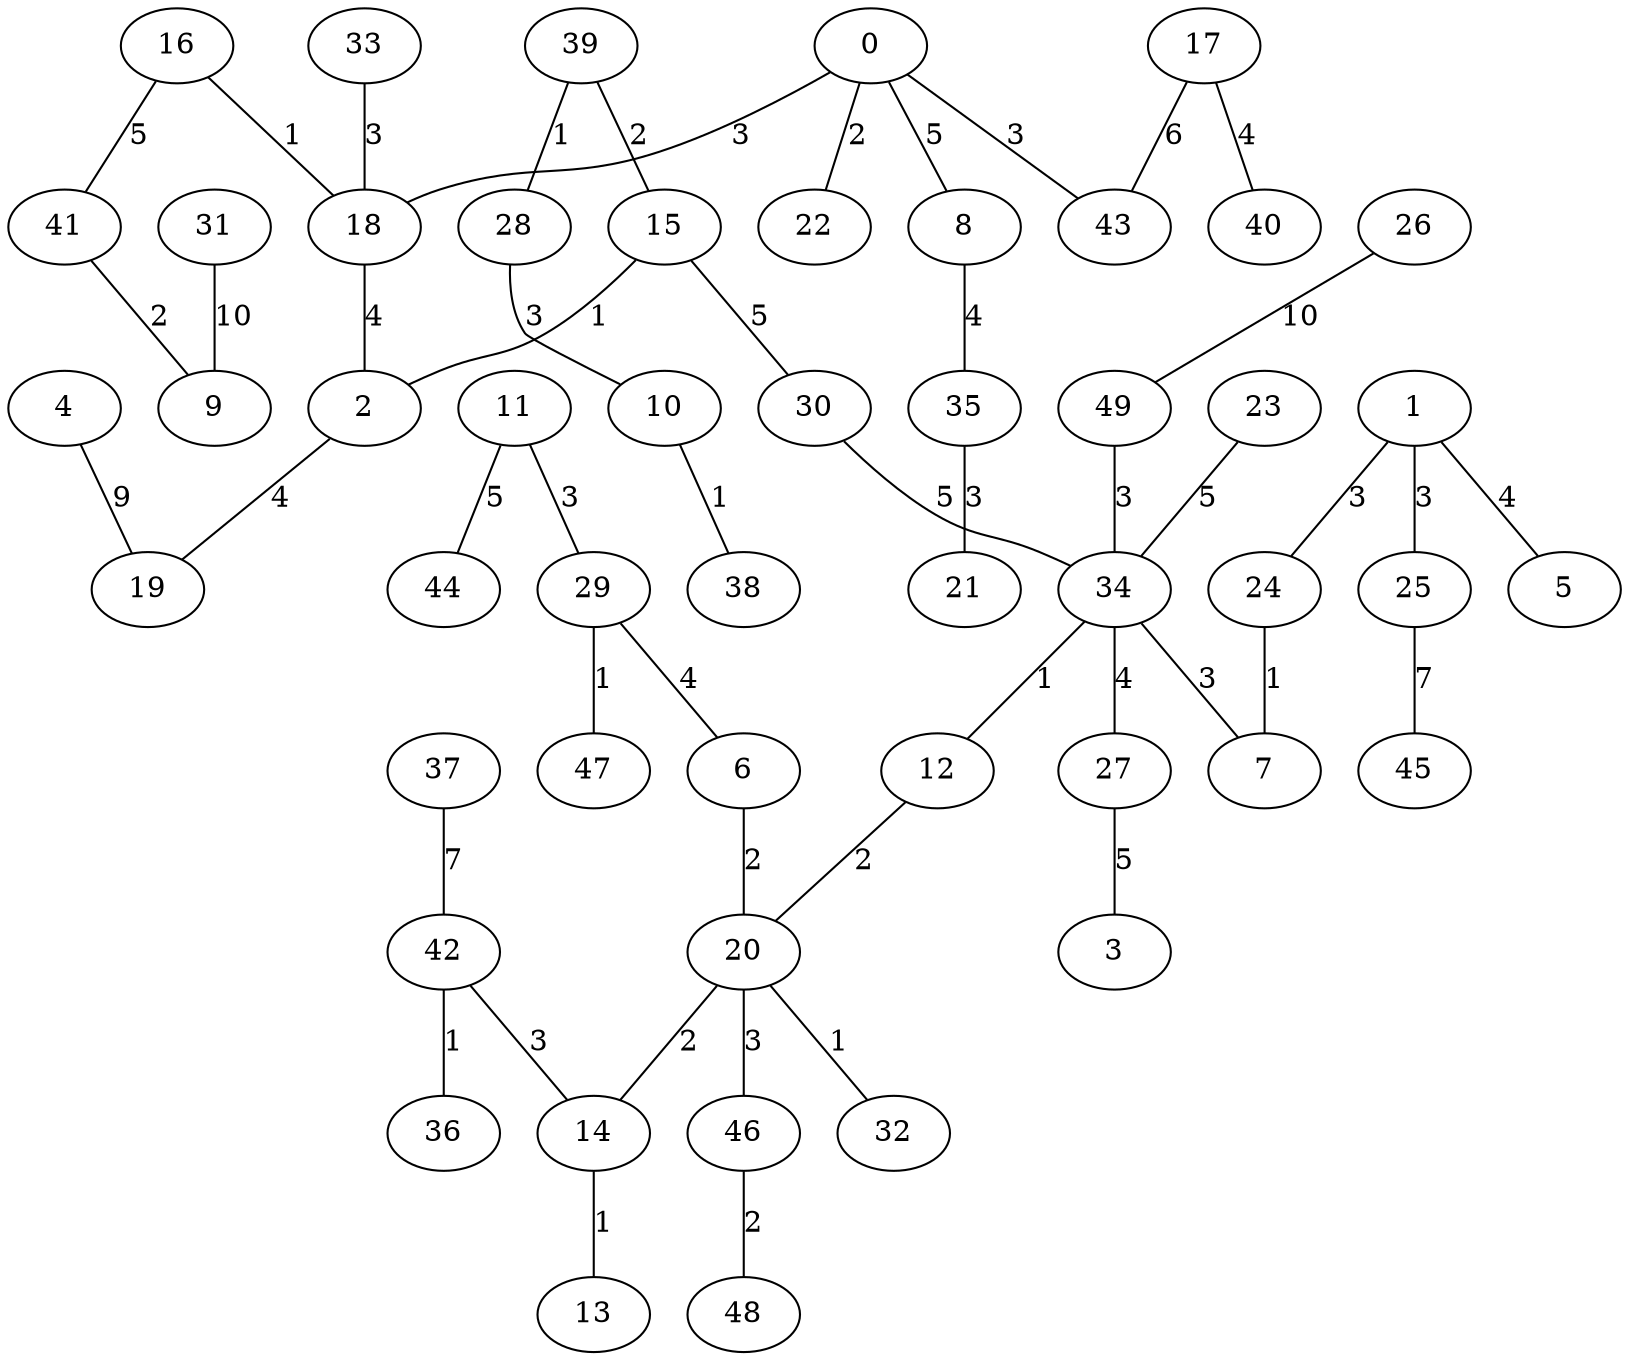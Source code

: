 graph {
	39 [label=39]
	28 [label=28]
	14 [label=14]
	13 [label=13]
	15 [label=15]
	2 [label=2]
	29 [label=29]
	47 [label=47]
	10 [label=10]
	38 [label=38]
	34 [label=34]
	12 [label=12]
	16 [label=16]
	18 [label=18]
	42 [label=42]
	36 [label=36]
	20 [label=20]
	32 [label=32]
	24 [label=24]
	7 [label=7]
	46 [label=46]
	48 [label=48]
	41 [label=41]
	9 [label=9]
	0 [label=0]
	22 [label=22]
	6 [label=6]
	43 [label=43]
	35 [label=35]
	21 [label=21]
	1 [label=1]
	49 [label=49]
	33 [label=33]
	25 [label=25]
	11 [label=11]
	19 [label=19]
	17 [label=17]
	40 [label=40]
	5 [label=5]
	27 [label=27]
	8 [label=8]
	44 [label=44]
	3 [label=3]
	30 [label=30]
	23 [label=23]
	45 [label=45]
	37 [label=37]
	4 [label=4]
	31 [label=31]
	26 [label=26]
	39 -- 28 [label=1]
	14 -- 13 [label=1]
	15 -- 2 [label=1]
	29 -- 47 [label=1]
	10 -- 38 [label=1]
	34 -- 12 [label=1]
	16 -- 18 [label=1]
	42 -- 36 [label=1]
	20 -- 32 [label=1]
	24 -- 7 [label=1]
	46 -- 48 [label=2]
	12 -- 20 [label=2]
	41 -- 9 [label=2]
	0 -- 22 [label=2]
	6 -- 20 [label=2]
	20 -- 14 [label=2]
	39 -- 15 [label=2]
	0 -- 43 [label=3]
	35 -- 21 [label=3]
	0 -- 18 [label=3]
	1 -- 24 [label=3]
	49 -- 34 [label=3]
	42 -- 14 [label=3]
	33 -- 18 [label=3]
	1 -- 25 [label=3]
	34 -- 7 [label=3]
	28 -- 10 [label=3]
	11 -- 29 [label=3]
	20 -- 46 [label=3]
	2 -- 19 [label=4]
	29 -- 6 [label=4]
	17 -- 40 [label=4]
	1 -- 5 [label=4]
	18 -- 2 [label=4]
	34 -- 27 [label=4]
	8 -- 35 [label=4]
	11 -- 44 [label=5]
	27 -- 3 [label=5]
	15 -- 30 [label=5]
	30 -- 34 [label=5]
	23 -- 34 [label=5]
	0 -- 8 [label=5]
	16 -- 41 [label=5]
	17 -- 43 [label=6]
	25 -- 45 [label=7]
	37 -- 42 [label=7]
	4 -- 19 [label=9]
	31 -- 9 [label=10]
	26 -- 49 [label=10]
}